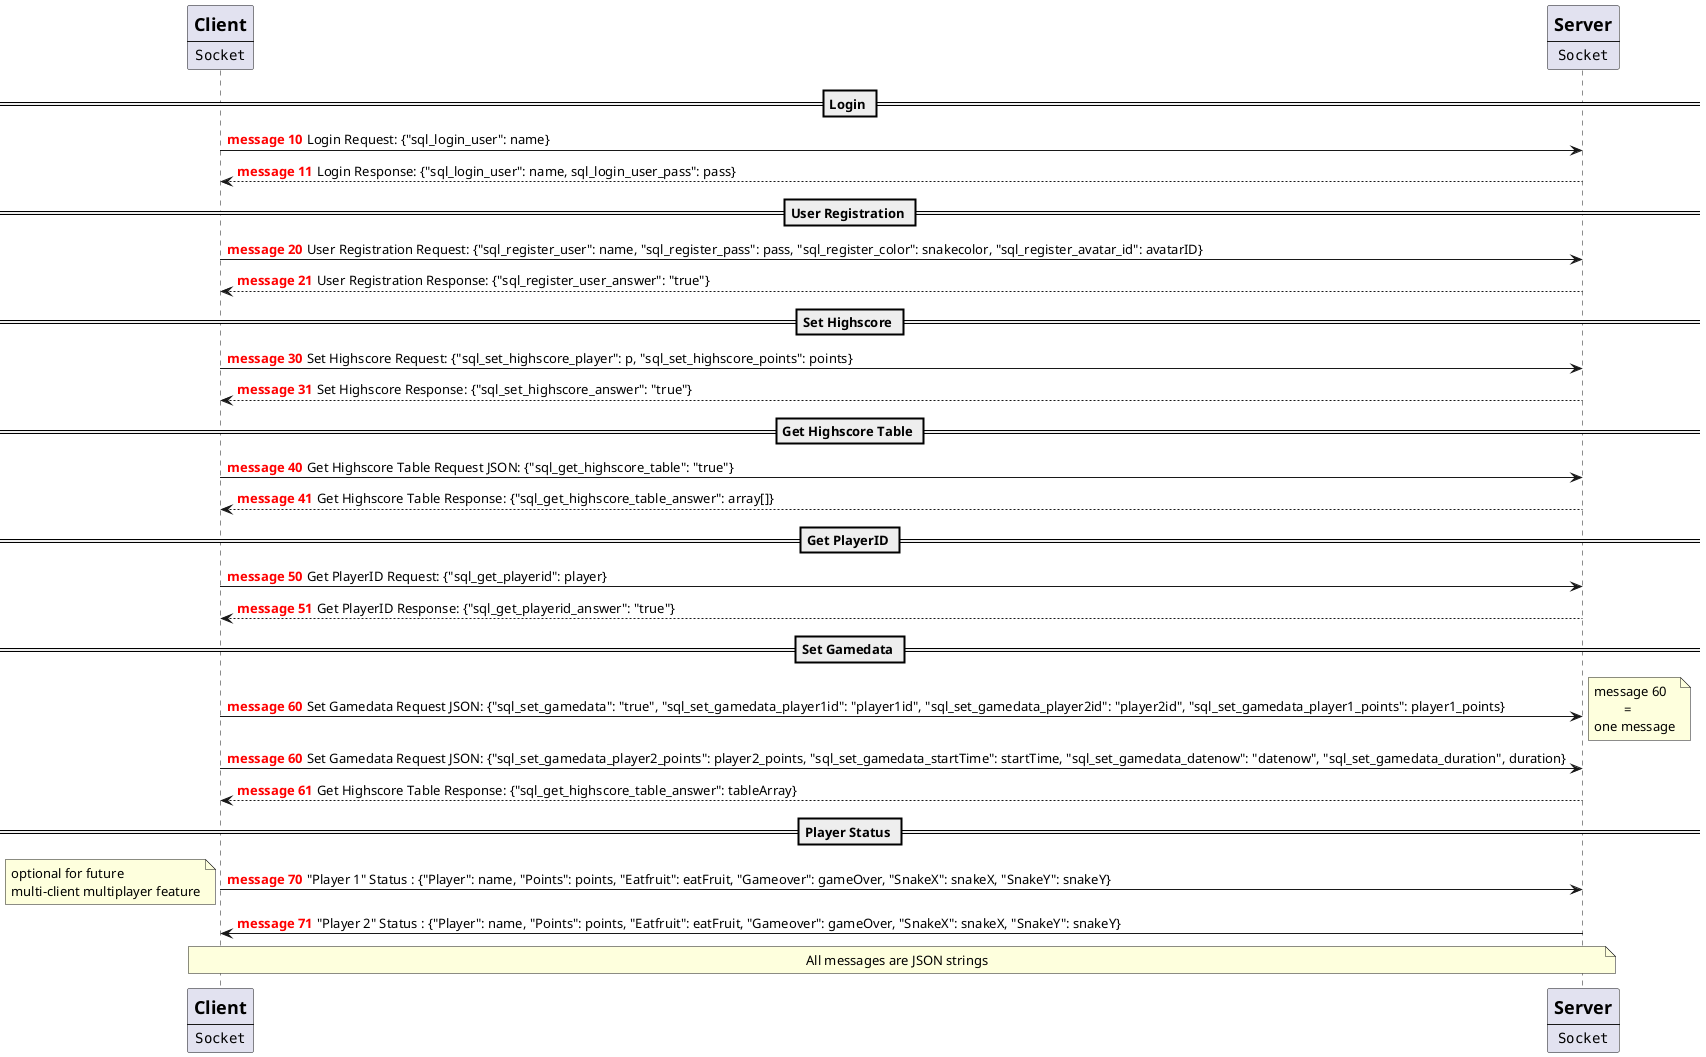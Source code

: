 @startuml
'https://plantuml.com/sequence-diagram

autonumber

participant Client [
    =Client
    ----
    ""Socket""
    ]
participant Server [
        =Server
        ----
        ""Socket""
        ]

== Login ==
autonumber 10 "<font color=red><b>message "
Client -> Server: Login Request: {"sql_login_user": name}
Client <-- Server: Login Response: {"sql_login_user": name, sql_login_user_pass": pass}
== User Registration ==
autonumber 20 "<font color=red><b>message "
Client -> Server: User Registration Request: {"sql_register_user": name, "sql_register_pass": pass, "sql_register_color": snakecolor, "sql_register_avatar_id": avatarID}
Client <-- Server: User Registration Response: {"sql_register_user_answer": "true"}
== Set Highscore ==
autonumber 30 "<font color=red><b>message "
Client -> Server: Set Highscore Request: {"sql_set_highscore_player": p, "sql_set_highscore_points": points}
Client <-- Server: Set Highscore Response: {"sql_set_highscore_answer": "true"}
== Get Highscore Table ==
autonumber 40 "<font color=red><b>message "
Client -> Server: Get Highscore Table Request JSON: {"sql_get_highscore_table": "true"}
Client <-- Server: Get Highscore Table Response: {"sql_get_highscore_table_answer": array[]}
== Get PlayerID ==
autonumber 50 "<font color=red><b>message "
Client -> Server: Get PlayerID Request: {"sql_get_playerid": player}
Client <-- Server: Get PlayerID Response: {"sql_get_playerid_answer": "true"}
== Set Gamedata ==
autonumber 60 "<font color=red><b>message "
Client -> Server: Set Gamedata Request JSON: {"sql_set_gamedata": "true", "sql_set_gamedata_player1id": "player1id", "sql_set_gamedata_player2id": "player2id", "sql_set_gamedata_player1_points": player1_points}
note right
message 60
         =
one message
end note
autonumber 60 "<font color=red><b>message "
Client -> Server: Set Gamedata Request JSON: {"sql_set_gamedata_player2_points": player2_points, "sql_set_gamedata_startTime": startTime, "sql_set_gamedata_datenow": "datenow", "sql_set_gamedata_duration", duration}
Client <-- Server: Get Highscore Table Response: {"sql_get_highscore_table_answer": tableArray}

== Player Status ==
autonumber 70 "<font color=red><b>message "
Client -> Server: "Player 1" Status : {"Player": name, "Points": points, "Eatfruit": eatFruit, "Gameover": gameOver, "SnakeX": snakeX, "SnakeY": snakeY}
note left
optional for future
multi-client multiplayer feature
end note
Client <- Server: "Player 2" Status : {"Player": name, "Points": points, "Eatfruit": eatFruit, "Gameover": gameOver, "SnakeX": snakeX, "SnakeY": snakeY}
note over Client, Server: All messages are JSON strings
@enduml